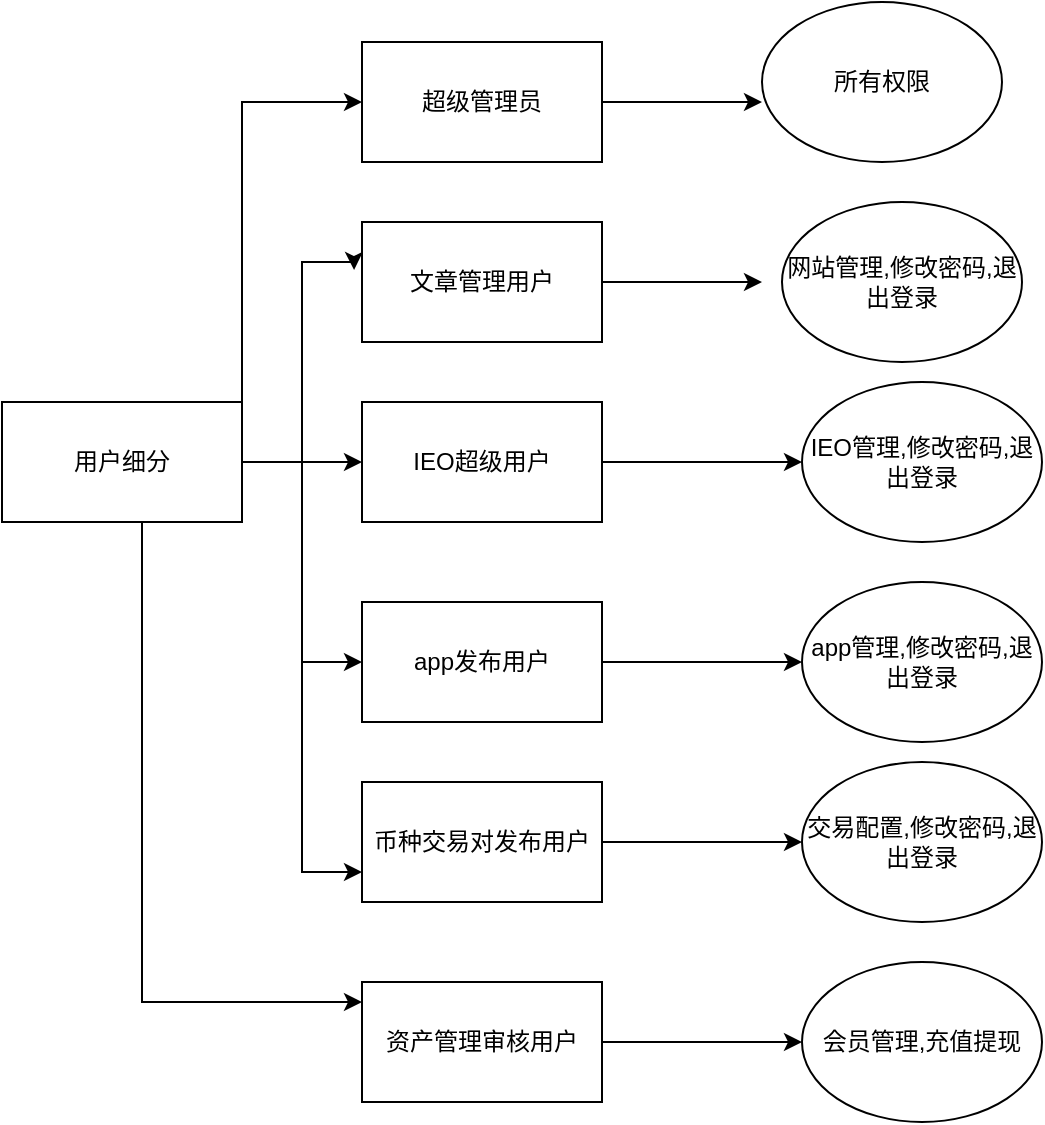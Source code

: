 <mxfile pages="1" version="11.2.8" type="github"><diagram id="VCTnHpHfEM3Re7eSV8YS" name="Page-1"><mxGraphModel dx="1186" dy="591" grid="1" gridSize="10" guides="1" tooltips="1" connect="1" arrows="1" fold="1" page="1" pageScale="1" pageWidth="850" pageHeight="1400" math="0" shadow="0"><root><mxCell id="0"/><mxCell id="1" parent="0"/><mxCell id="yPB1zubHyGAsEdx0-u_0-5" value="" style="edgeStyle=orthogonalEdgeStyle;rounded=0;orthogonalLoop=1;jettySize=auto;html=1;" parent="1" source="yPB1zubHyGAsEdx0-u_0-1" target="yPB1zubHyGAsEdx0-u_0-4" edge="1"><mxGeometry relative="1" as="geometry"><Array as="points"><mxPoint x="180" y="70"/></Array></mxGeometry></mxCell><mxCell id="yPB1zubHyGAsEdx0-u_0-7" style="edgeStyle=orthogonalEdgeStyle;rounded=0;orthogonalLoop=1;jettySize=auto;html=1;entryX=-0.033;entryY=0.4;entryDx=0;entryDy=0;entryPerimeter=0;" parent="1" source="yPB1zubHyGAsEdx0-u_0-1" target="yPB1zubHyGAsEdx0-u_0-6" edge="1"><mxGeometry relative="1" as="geometry"><Array as="points"><mxPoint x="210" y="250"/><mxPoint x="210" y="150"/><mxPoint x="236" y="150"/></Array></mxGeometry></mxCell><mxCell id="yPB1zubHyGAsEdx0-u_0-9" style="edgeStyle=orthogonalEdgeStyle;rounded=0;orthogonalLoop=1;jettySize=auto;html=1;entryX=0;entryY=0.5;entryDx=0;entryDy=0;" parent="1" source="yPB1zubHyGAsEdx0-u_0-1" target="yPB1zubHyGAsEdx0-u_0-8" edge="1"><mxGeometry relative="1" as="geometry"/></mxCell><mxCell id="yPB1zubHyGAsEdx0-u_0-11" style="edgeStyle=orthogonalEdgeStyle;rounded=0;orthogonalLoop=1;jettySize=auto;html=1;entryX=0;entryY=0.75;entryDx=0;entryDy=0;" parent="1" source="yPB1zubHyGAsEdx0-u_0-1" target="yPB1zubHyGAsEdx0-u_0-10" edge="1"><mxGeometry relative="1" as="geometry"/></mxCell><mxCell id="yPB1zubHyGAsEdx0-u_0-13" value="" style="edgeStyle=orthogonalEdgeStyle;rounded=0;orthogonalLoop=1;jettySize=auto;html=1;" parent="1" source="yPB1zubHyGAsEdx0-u_0-1" target="yPB1zubHyGAsEdx0-u_0-12" edge="1"><mxGeometry relative="1" as="geometry"><Array as="points"><mxPoint x="130" y="520"/></Array></mxGeometry></mxCell><mxCell id="yPB1zubHyGAsEdx0-u_0-28" style="edgeStyle=orthogonalEdgeStyle;rounded=0;orthogonalLoop=1;jettySize=auto;html=1;entryX=0;entryY=0.5;entryDx=0;entryDy=0;" parent="1" source="yPB1zubHyGAsEdx0-u_0-1" target="yPB1zubHyGAsEdx0-u_0-27" edge="1"><mxGeometry relative="1" as="geometry"/></mxCell><mxCell id="yPB1zubHyGAsEdx0-u_0-1" value="用户细分" style="rounded=0;whiteSpace=wrap;html=1;" parent="1" vertex="1"><mxGeometry x="60" y="220" width="120" height="60" as="geometry"/></mxCell><mxCell id="AxDajHPpvmFaHlzjYr6z-2" style="edgeStyle=orthogonalEdgeStyle;rounded=0;orthogonalLoop=1;jettySize=auto;html=1;entryX=0;entryY=0.5;entryDx=0;entryDy=0;" edge="1" parent="1" source="yPB1zubHyGAsEdx0-u_0-12" target="AxDajHPpvmFaHlzjYr6z-1"><mxGeometry relative="1" as="geometry"/></mxCell><mxCell id="yPB1zubHyGAsEdx0-u_0-12" value="资产管理审核用户" style="rounded=0;whiteSpace=wrap;html=1;" parent="1" vertex="1"><mxGeometry x="240" y="510" width="120" height="60" as="geometry"/></mxCell><mxCell id="yPB1zubHyGAsEdx0-u_0-15" value="" style="edgeStyle=orthogonalEdgeStyle;rounded=0;orthogonalLoop=1;jettySize=auto;html=1;" parent="1" source="yPB1zubHyGAsEdx0-u_0-4" edge="1"><mxGeometry relative="1" as="geometry"><mxPoint x="440" y="70" as="targetPoint"/></mxGeometry></mxCell><mxCell id="yPB1zubHyGAsEdx0-u_0-4" value="超级管理员" style="rounded=0;whiteSpace=wrap;html=1;" parent="1" vertex="1"><mxGeometry x="240" y="40" width="120" height="60" as="geometry"/></mxCell><mxCell id="yPB1zubHyGAsEdx0-u_0-19" value="" style="edgeStyle=orthogonalEdgeStyle;rounded=0;orthogonalLoop=1;jettySize=auto;html=1;" parent="1" source="yPB1zubHyGAsEdx0-u_0-6" edge="1"><mxGeometry relative="1" as="geometry"><mxPoint x="440" y="160" as="targetPoint"/></mxGeometry></mxCell><mxCell id="yPB1zubHyGAsEdx0-u_0-6" value="文章管理用户" style="rounded=0;whiteSpace=wrap;html=1;" parent="1" vertex="1"><mxGeometry x="240" y="130" width="120" height="60" as="geometry"/></mxCell><mxCell id="yPB1zubHyGAsEdx0-u_0-22" style="edgeStyle=orthogonalEdgeStyle;rounded=0;orthogonalLoop=1;jettySize=auto;html=1;entryX=0;entryY=0.5;entryDx=0;entryDy=0;" parent="1" source="yPB1zubHyGAsEdx0-u_0-8" target="yPB1zubHyGAsEdx0-u_0-21" edge="1"><mxGeometry relative="1" as="geometry"/></mxCell><mxCell id="yPB1zubHyGAsEdx0-u_0-8" value="IEO超级用户" style="rounded=0;whiteSpace=wrap;html=1;" parent="1" vertex="1"><mxGeometry x="240" y="220" width="120" height="60" as="geometry"/></mxCell><mxCell id="yPB1zubHyGAsEdx0-u_0-33" value="" style="edgeStyle=orthogonalEdgeStyle;rounded=0;orthogonalLoop=1;jettySize=auto;html=1;entryX=0;entryY=0.5;entryDx=0;entryDy=0;" parent="1" source="yPB1zubHyGAsEdx0-u_0-10" target="yPB1zubHyGAsEdx0-u_0-34" edge="1"><mxGeometry relative="1" as="geometry"><mxPoint x="440" y="430" as="targetPoint"/></mxGeometry></mxCell><mxCell id="yPB1zubHyGAsEdx0-u_0-10" value="币种交易对发布用户" style="rounded=0;whiteSpace=wrap;html=1;" parent="1" vertex="1"><mxGeometry x="240" y="410" width="120" height="60" as="geometry"/></mxCell><mxCell id="yPB1zubHyGAsEdx0-u_0-16" value="所有权限" style="ellipse;whiteSpace=wrap;html=1;" parent="1" vertex="1"><mxGeometry x="440" y="20" width="120" height="80" as="geometry"/></mxCell><mxCell id="yPB1zubHyGAsEdx0-u_0-20" value="网站管理,修改密码,退出登录" style="ellipse;whiteSpace=wrap;html=1;" parent="1" vertex="1"><mxGeometry x="450" y="120" width="120" height="80" as="geometry"/></mxCell><mxCell id="yPB1zubHyGAsEdx0-u_0-21" value="IEO管理,修改密码,退出登录" style="ellipse;whiteSpace=wrap;html=1;" parent="1" vertex="1"><mxGeometry x="460" y="210" width="120" height="80" as="geometry"/></mxCell><mxCell id="yPB1zubHyGAsEdx0-u_0-30" value="" style="edgeStyle=orthogonalEdgeStyle;rounded=0;orthogonalLoop=1;jettySize=auto;html=1;entryX=0;entryY=0.5;entryDx=0;entryDy=0;" parent="1" source="yPB1zubHyGAsEdx0-u_0-27" target="yPB1zubHyGAsEdx0-u_0-31" edge="1"><mxGeometry relative="1" as="geometry"><mxPoint x="450" y="360" as="targetPoint"/><Array as="points"/></mxGeometry></mxCell><mxCell id="yPB1zubHyGAsEdx0-u_0-27" value="app发布用户" style="rounded=0;whiteSpace=wrap;html=1;" parent="1" vertex="1"><mxGeometry x="240" y="320" width="120" height="60" as="geometry"/></mxCell><mxCell id="yPB1zubHyGAsEdx0-u_0-31" value="app管理,修改密码,退出登录" style="ellipse;whiteSpace=wrap;html=1;" parent="1" vertex="1"><mxGeometry x="460" y="310" width="120" height="80" as="geometry"/></mxCell><mxCell id="yPB1zubHyGAsEdx0-u_0-34" value="交易配置,修改密码,退出登录" style="ellipse;whiteSpace=wrap;html=1;" parent="1" vertex="1"><mxGeometry x="460" y="400" width="120" height="80" as="geometry"/></mxCell><mxCell id="AxDajHPpvmFaHlzjYr6z-1" value="会员管理,充值提现" style="ellipse;whiteSpace=wrap;html=1;" vertex="1" parent="1"><mxGeometry x="460" y="500" width="120" height="80" as="geometry"/></mxCell></root></mxGraphModel></diagram></mxfile>